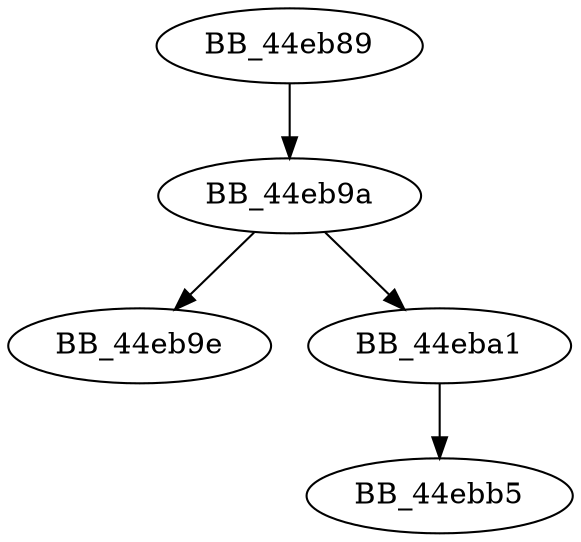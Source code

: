 DiGraph sub_44EB89{
BB_44eb89->BB_44eb9a
BB_44eb9a->BB_44eb9e
BB_44eb9a->BB_44eba1
BB_44eba1->BB_44ebb5
}
